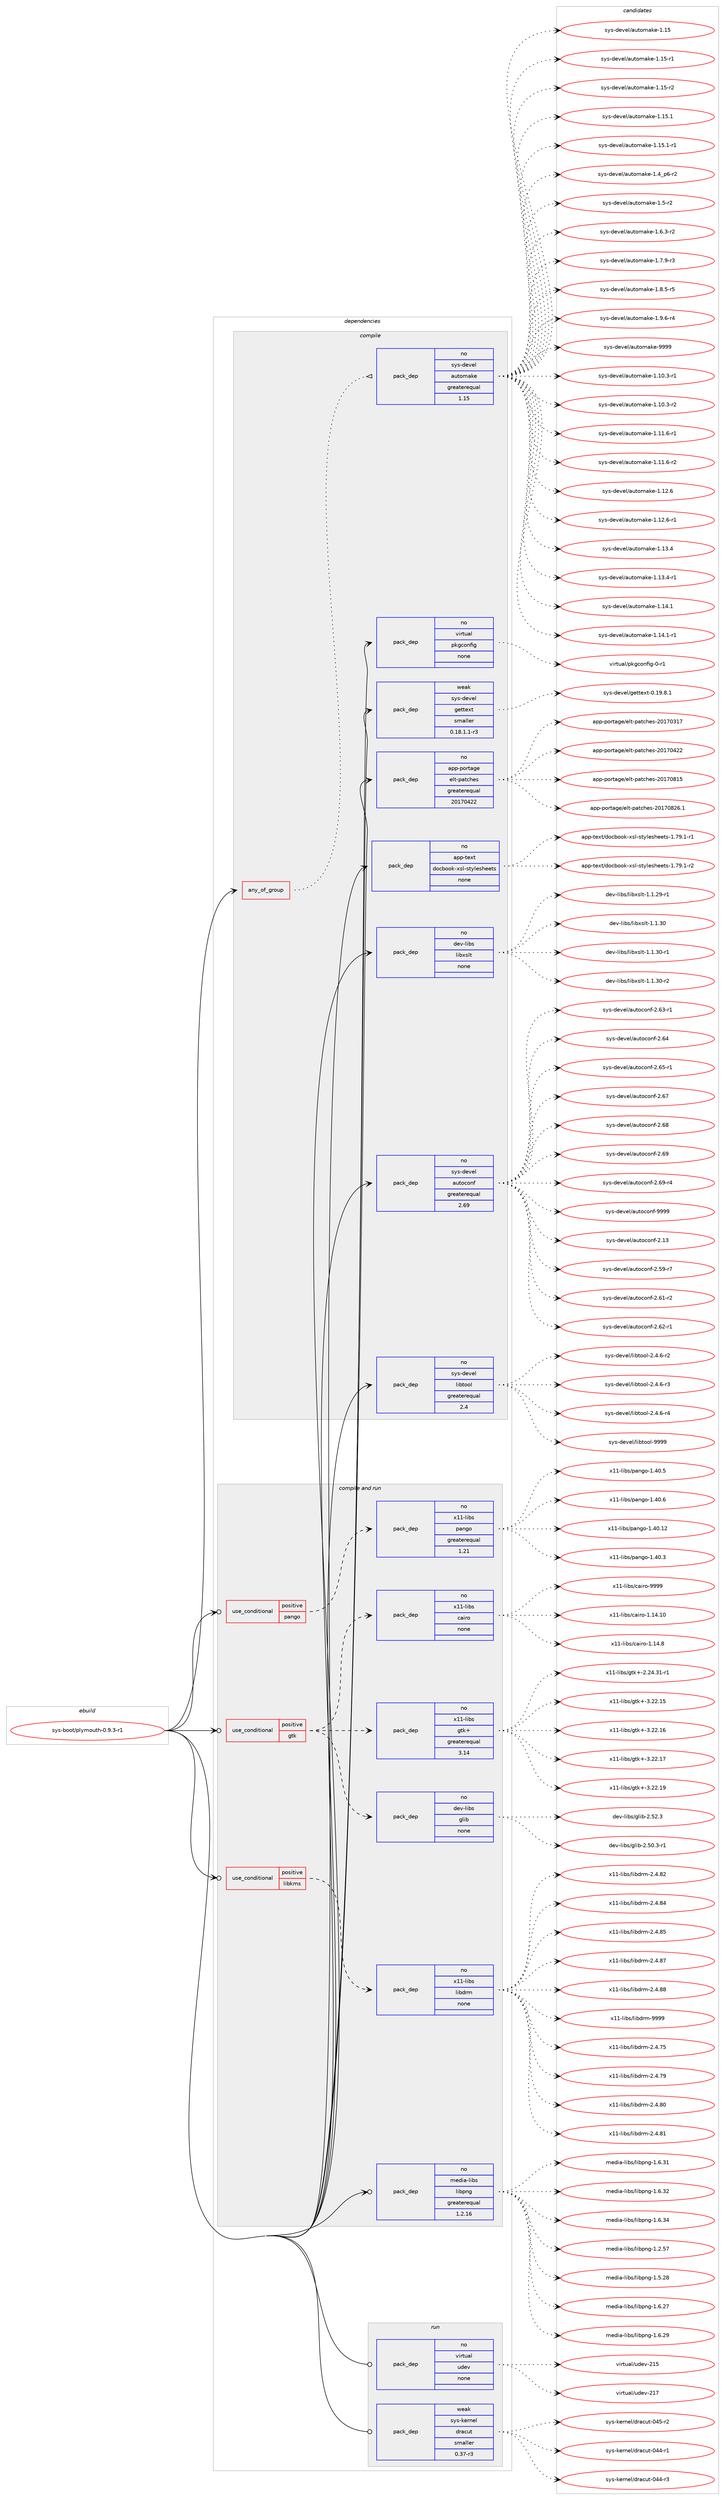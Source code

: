 digraph prolog {

# *************
# Graph options
# *************

newrank=true;
concentrate=true;
compound=true;
graph [rankdir=LR,fontname=Helvetica,fontsize=10,ranksep=1.5];#, ranksep=2.5, nodesep=0.2];
edge  [arrowhead=vee];
node  [fontname=Helvetica,fontsize=10];

# **********
# The ebuild
# **********

subgraph cluster_leftcol {
color=gray;
rank=same;
label=<<i>ebuild</i>>;
id [label="sys-boot/plymouth-0.9.3-r1", color=red, width=4, href="../sys-boot/plymouth-0.9.3-r1.svg"];
}

# ****************
# The dependencies
# ****************

subgraph cluster_midcol {
color=gray;
label=<<i>dependencies</i>>;
subgraph cluster_compile {
fillcolor="#eeeeee";
style=filled;
label=<<i>compile</i>>;
subgraph any8052 {
dependency477279 [label=<<TABLE BORDER="0" CELLBORDER="1" CELLSPACING="0" CELLPADDING="4"><TR><TD CELLPADDING="10">any_of_group</TD></TR></TABLE>>, shape=none, color=red];subgraph pack354054 {
dependency477280 [label=<<TABLE BORDER="0" CELLBORDER="1" CELLSPACING="0" CELLPADDING="4" WIDTH="220"><TR><TD ROWSPAN="6" CELLPADDING="30">pack_dep</TD></TR><TR><TD WIDTH="110">no</TD></TR><TR><TD>sys-devel</TD></TR><TR><TD>automake</TD></TR><TR><TD>greaterequal</TD></TR><TR><TD>1.15</TD></TR></TABLE>>, shape=none, color=blue];
}
dependency477279:e -> dependency477280:w [weight=20,style="dotted",arrowhead="oinv"];
}
id:e -> dependency477279:w [weight=20,style="solid",arrowhead="vee"];
subgraph pack354055 {
dependency477281 [label=<<TABLE BORDER="0" CELLBORDER="1" CELLSPACING="0" CELLPADDING="4" WIDTH="220"><TR><TD ROWSPAN="6" CELLPADDING="30">pack_dep</TD></TR><TR><TD WIDTH="110">no</TD></TR><TR><TD>app-portage</TD></TR><TR><TD>elt-patches</TD></TR><TR><TD>greaterequal</TD></TR><TR><TD>20170422</TD></TR></TABLE>>, shape=none, color=blue];
}
id:e -> dependency477281:w [weight=20,style="solid",arrowhead="vee"];
subgraph pack354056 {
dependency477282 [label=<<TABLE BORDER="0" CELLBORDER="1" CELLSPACING="0" CELLPADDING="4" WIDTH="220"><TR><TD ROWSPAN="6" CELLPADDING="30">pack_dep</TD></TR><TR><TD WIDTH="110">no</TD></TR><TR><TD>app-text</TD></TR><TR><TD>docbook-xsl-stylesheets</TD></TR><TR><TD>none</TD></TR><TR><TD></TD></TR></TABLE>>, shape=none, color=blue];
}
id:e -> dependency477282:w [weight=20,style="solid",arrowhead="vee"];
subgraph pack354057 {
dependency477283 [label=<<TABLE BORDER="0" CELLBORDER="1" CELLSPACING="0" CELLPADDING="4" WIDTH="220"><TR><TD ROWSPAN="6" CELLPADDING="30">pack_dep</TD></TR><TR><TD WIDTH="110">no</TD></TR><TR><TD>dev-libs</TD></TR><TR><TD>libxslt</TD></TR><TR><TD>none</TD></TR><TR><TD></TD></TR></TABLE>>, shape=none, color=blue];
}
id:e -> dependency477283:w [weight=20,style="solid",arrowhead="vee"];
subgraph pack354058 {
dependency477284 [label=<<TABLE BORDER="0" CELLBORDER="1" CELLSPACING="0" CELLPADDING="4" WIDTH="220"><TR><TD ROWSPAN="6" CELLPADDING="30">pack_dep</TD></TR><TR><TD WIDTH="110">no</TD></TR><TR><TD>sys-devel</TD></TR><TR><TD>autoconf</TD></TR><TR><TD>greaterequal</TD></TR><TR><TD>2.69</TD></TR></TABLE>>, shape=none, color=blue];
}
id:e -> dependency477284:w [weight=20,style="solid",arrowhead="vee"];
subgraph pack354059 {
dependency477285 [label=<<TABLE BORDER="0" CELLBORDER="1" CELLSPACING="0" CELLPADDING="4" WIDTH="220"><TR><TD ROWSPAN="6" CELLPADDING="30">pack_dep</TD></TR><TR><TD WIDTH="110">no</TD></TR><TR><TD>sys-devel</TD></TR><TR><TD>libtool</TD></TR><TR><TD>greaterequal</TD></TR><TR><TD>2.4</TD></TR></TABLE>>, shape=none, color=blue];
}
id:e -> dependency477285:w [weight=20,style="solid",arrowhead="vee"];
subgraph pack354060 {
dependency477286 [label=<<TABLE BORDER="0" CELLBORDER="1" CELLSPACING="0" CELLPADDING="4" WIDTH="220"><TR><TD ROWSPAN="6" CELLPADDING="30">pack_dep</TD></TR><TR><TD WIDTH="110">no</TD></TR><TR><TD>virtual</TD></TR><TR><TD>pkgconfig</TD></TR><TR><TD>none</TD></TR><TR><TD></TD></TR></TABLE>>, shape=none, color=blue];
}
id:e -> dependency477286:w [weight=20,style="solid",arrowhead="vee"];
subgraph pack354061 {
dependency477287 [label=<<TABLE BORDER="0" CELLBORDER="1" CELLSPACING="0" CELLPADDING="4" WIDTH="220"><TR><TD ROWSPAN="6" CELLPADDING="30">pack_dep</TD></TR><TR><TD WIDTH="110">weak</TD></TR><TR><TD>sys-devel</TD></TR><TR><TD>gettext</TD></TR><TR><TD>smaller</TD></TR><TR><TD>0.18.1.1-r3</TD></TR></TABLE>>, shape=none, color=blue];
}
id:e -> dependency477287:w [weight=20,style="solid",arrowhead="vee"];
}
subgraph cluster_compileandrun {
fillcolor="#eeeeee";
style=filled;
label=<<i>compile and run</i>>;
subgraph cond114898 {
dependency477288 [label=<<TABLE BORDER="0" CELLBORDER="1" CELLSPACING="0" CELLPADDING="4"><TR><TD ROWSPAN="3" CELLPADDING="10">use_conditional</TD></TR><TR><TD>positive</TD></TR><TR><TD>gtk</TD></TR></TABLE>>, shape=none, color=red];
subgraph pack354062 {
dependency477289 [label=<<TABLE BORDER="0" CELLBORDER="1" CELLSPACING="0" CELLPADDING="4" WIDTH="220"><TR><TD ROWSPAN="6" CELLPADDING="30">pack_dep</TD></TR><TR><TD WIDTH="110">no</TD></TR><TR><TD>dev-libs</TD></TR><TR><TD>glib</TD></TR><TR><TD>none</TD></TR><TR><TD></TD></TR></TABLE>>, shape=none, color=blue];
}
dependency477288:e -> dependency477289:w [weight=20,style="dashed",arrowhead="vee"];
subgraph pack354063 {
dependency477290 [label=<<TABLE BORDER="0" CELLBORDER="1" CELLSPACING="0" CELLPADDING="4" WIDTH="220"><TR><TD ROWSPAN="6" CELLPADDING="30">pack_dep</TD></TR><TR><TD WIDTH="110">no</TD></TR><TR><TD>x11-libs</TD></TR><TR><TD>gtk+</TD></TR><TR><TD>greaterequal</TD></TR><TR><TD>3.14</TD></TR></TABLE>>, shape=none, color=blue];
}
dependency477288:e -> dependency477290:w [weight=20,style="dashed",arrowhead="vee"];
subgraph pack354064 {
dependency477291 [label=<<TABLE BORDER="0" CELLBORDER="1" CELLSPACING="0" CELLPADDING="4" WIDTH="220"><TR><TD ROWSPAN="6" CELLPADDING="30">pack_dep</TD></TR><TR><TD WIDTH="110">no</TD></TR><TR><TD>x11-libs</TD></TR><TR><TD>cairo</TD></TR><TR><TD>none</TD></TR><TR><TD></TD></TR></TABLE>>, shape=none, color=blue];
}
dependency477288:e -> dependency477291:w [weight=20,style="dashed",arrowhead="vee"];
}
id:e -> dependency477288:w [weight=20,style="solid",arrowhead="odotvee"];
subgraph cond114899 {
dependency477292 [label=<<TABLE BORDER="0" CELLBORDER="1" CELLSPACING="0" CELLPADDING="4"><TR><TD ROWSPAN="3" CELLPADDING="10">use_conditional</TD></TR><TR><TD>positive</TD></TR><TR><TD>libkms</TD></TR></TABLE>>, shape=none, color=red];
subgraph pack354065 {
dependency477293 [label=<<TABLE BORDER="0" CELLBORDER="1" CELLSPACING="0" CELLPADDING="4" WIDTH="220"><TR><TD ROWSPAN="6" CELLPADDING="30">pack_dep</TD></TR><TR><TD WIDTH="110">no</TD></TR><TR><TD>x11-libs</TD></TR><TR><TD>libdrm</TD></TR><TR><TD>none</TD></TR><TR><TD></TD></TR></TABLE>>, shape=none, color=blue];
}
dependency477292:e -> dependency477293:w [weight=20,style="dashed",arrowhead="vee"];
}
id:e -> dependency477292:w [weight=20,style="solid",arrowhead="odotvee"];
subgraph cond114900 {
dependency477294 [label=<<TABLE BORDER="0" CELLBORDER="1" CELLSPACING="0" CELLPADDING="4"><TR><TD ROWSPAN="3" CELLPADDING="10">use_conditional</TD></TR><TR><TD>positive</TD></TR><TR><TD>pango</TD></TR></TABLE>>, shape=none, color=red];
subgraph pack354066 {
dependency477295 [label=<<TABLE BORDER="0" CELLBORDER="1" CELLSPACING="0" CELLPADDING="4" WIDTH="220"><TR><TD ROWSPAN="6" CELLPADDING="30">pack_dep</TD></TR><TR><TD WIDTH="110">no</TD></TR><TR><TD>x11-libs</TD></TR><TR><TD>pango</TD></TR><TR><TD>greaterequal</TD></TR><TR><TD>1.21</TD></TR></TABLE>>, shape=none, color=blue];
}
dependency477294:e -> dependency477295:w [weight=20,style="dashed",arrowhead="vee"];
}
id:e -> dependency477294:w [weight=20,style="solid",arrowhead="odotvee"];
subgraph pack354067 {
dependency477296 [label=<<TABLE BORDER="0" CELLBORDER="1" CELLSPACING="0" CELLPADDING="4" WIDTH="220"><TR><TD ROWSPAN="6" CELLPADDING="30">pack_dep</TD></TR><TR><TD WIDTH="110">no</TD></TR><TR><TD>media-libs</TD></TR><TR><TD>libpng</TD></TR><TR><TD>greaterequal</TD></TR><TR><TD>1.2.16</TD></TR></TABLE>>, shape=none, color=blue];
}
id:e -> dependency477296:w [weight=20,style="solid",arrowhead="odotvee"];
}
subgraph cluster_run {
fillcolor="#eeeeee";
style=filled;
label=<<i>run</i>>;
subgraph pack354068 {
dependency477297 [label=<<TABLE BORDER="0" CELLBORDER="1" CELLSPACING="0" CELLPADDING="4" WIDTH="220"><TR><TD ROWSPAN="6" CELLPADDING="30">pack_dep</TD></TR><TR><TD WIDTH="110">no</TD></TR><TR><TD>virtual</TD></TR><TR><TD>udev</TD></TR><TR><TD>none</TD></TR><TR><TD></TD></TR></TABLE>>, shape=none, color=blue];
}
id:e -> dependency477297:w [weight=20,style="solid",arrowhead="odot"];
subgraph pack354069 {
dependency477298 [label=<<TABLE BORDER="0" CELLBORDER="1" CELLSPACING="0" CELLPADDING="4" WIDTH="220"><TR><TD ROWSPAN="6" CELLPADDING="30">pack_dep</TD></TR><TR><TD WIDTH="110">weak</TD></TR><TR><TD>sys-kernel</TD></TR><TR><TD>dracut</TD></TR><TR><TD>smaller</TD></TR><TR><TD>0.37-r3</TD></TR></TABLE>>, shape=none, color=blue];
}
id:e -> dependency477298:w [weight=20,style="solid",arrowhead="odot"];
}
}

# **************
# The candidates
# **************

subgraph cluster_choices {
rank=same;
color=gray;
label=<<i>candidates</i>>;

subgraph choice354054 {
color=black;
nodesep=1;
choice11512111545100101118101108479711711611110997107101454946494846514511449 [label="sys-devel/automake-1.10.3-r1", color=red, width=4,href="../sys-devel/automake-1.10.3-r1.svg"];
choice11512111545100101118101108479711711611110997107101454946494846514511450 [label="sys-devel/automake-1.10.3-r2", color=red, width=4,href="../sys-devel/automake-1.10.3-r2.svg"];
choice11512111545100101118101108479711711611110997107101454946494946544511449 [label="sys-devel/automake-1.11.6-r1", color=red, width=4,href="../sys-devel/automake-1.11.6-r1.svg"];
choice11512111545100101118101108479711711611110997107101454946494946544511450 [label="sys-devel/automake-1.11.6-r2", color=red, width=4,href="../sys-devel/automake-1.11.6-r2.svg"];
choice1151211154510010111810110847971171161111099710710145494649504654 [label="sys-devel/automake-1.12.6", color=red, width=4,href="../sys-devel/automake-1.12.6.svg"];
choice11512111545100101118101108479711711611110997107101454946495046544511449 [label="sys-devel/automake-1.12.6-r1", color=red, width=4,href="../sys-devel/automake-1.12.6-r1.svg"];
choice1151211154510010111810110847971171161111099710710145494649514652 [label="sys-devel/automake-1.13.4", color=red, width=4,href="../sys-devel/automake-1.13.4.svg"];
choice11512111545100101118101108479711711611110997107101454946495146524511449 [label="sys-devel/automake-1.13.4-r1", color=red, width=4,href="../sys-devel/automake-1.13.4-r1.svg"];
choice1151211154510010111810110847971171161111099710710145494649524649 [label="sys-devel/automake-1.14.1", color=red, width=4,href="../sys-devel/automake-1.14.1.svg"];
choice11512111545100101118101108479711711611110997107101454946495246494511449 [label="sys-devel/automake-1.14.1-r1", color=red, width=4,href="../sys-devel/automake-1.14.1-r1.svg"];
choice115121115451001011181011084797117116111109971071014549464953 [label="sys-devel/automake-1.15", color=red, width=4,href="../sys-devel/automake-1.15.svg"];
choice1151211154510010111810110847971171161111099710710145494649534511449 [label="sys-devel/automake-1.15-r1", color=red, width=4,href="../sys-devel/automake-1.15-r1.svg"];
choice1151211154510010111810110847971171161111099710710145494649534511450 [label="sys-devel/automake-1.15-r2", color=red, width=4,href="../sys-devel/automake-1.15-r2.svg"];
choice1151211154510010111810110847971171161111099710710145494649534649 [label="sys-devel/automake-1.15.1", color=red, width=4,href="../sys-devel/automake-1.15.1.svg"];
choice11512111545100101118101108479711711611110997107101454946495346494511449 [label="sys-devel/automake-1.15.1-r1", color=red, width=4,href="../sys-devel/automake-1.15.1-r1.svg"];
choice115121115451001011181011084797117116111109971071014549465295112544511450 [label="sys-devel/automake-1.4_p6-r2", color=red, width=4,href="../sys-devel/automake-1.4_p6-r2.svg"];
choice11512111545100101118101108479711711611110997107101454946534511450 [label="sys-devel/automake-1.5-r2", color=red, width=4,href="../sys-devel/automake-1.5-r2.svg"];
choice115121115451001011181011084797117116111109971071014549465446514511450 [label="sys-devel/automake-1.6.3-r2", color=red, width=4,href="../sys-devel/automake-1.6.3-r2.svg"];
choice115121115451001011181011084797117116111109971071014549465546574511451 [label="sys-devel/automake-1.7.9-r3", color=red, width=4,href="../sys-devel/automake-1.7.9-r3.svg"];
choice115121115451001011181011084797117116111109971071014549465646534511453 [label="sys-devel/automake-1.8.5-r5", color=red, width=4,href="../sys-devel/automake-1.8.5-r5.svg"];
choice115121115451001011181011084797117116111109971071014549465746544511452 [label="sys-devel/automake-1.9.6-r4", color=red, width=4,href="../sys-devel/automake-1.9.6-r4.svg"];
choice115121115451001011181011084797117116111109971071014557575757 [label="sys-devel/automake-9999", color=red, width=4,href="../sys-devel/automake-9999.svg"];
dependency477280:e -> choice11512111545100101118101108479711711611110997107101454946494846514511449:w [style=dotted,weight="100"];
dependency477280:e -> choice11512111545100101118101108479711711611110997107101454946494846514511450:w [style=dotted,weight="100"];
dependency477280:e -> choice11512111545100101118101108479711711611110997107101454946494946544511449:w [style=dotted,weight="100"];
dependency477280:e -> choice11512111545100101118101108479711711611110997107101454946494946544511450:w [style=dotted,weight="100"];
dependency477280:e -> choice1151211154510010111810110847971171161111099710710145494649504654:w [style=dotted,weight="100"];
dependency477280:e -> choice11512111545100101118101108479711711611110997107101454946495046544511449:w [style=dotted,weight="100"];
dependency477280:e -> choice1151211154510010111810110847971171161111099710710145494649514652:w [style=dotted,weight="100"];
dependency477280:e -> choice11512111545100101118101108479711711611110997107101454946495146524511449:w [style=dotted,weight="100"];
dependency477280:e -> choice1151211154510010111810110847971171161111099710710145494649524649:w [style=dotted,weight="100"];
dependency477280:e -> choice11512111545100101118101108479711711611110997107101454946495246494511449:w [style=dotted,weight="100"];
dependency477280:e -> choice115121115451001011181011084797117116111109971071014549464953:w [style=dotted,weight="100"];
dependency477280:e -> choice1151211154510010111810110847971171161111099710710145494649534511449:w [style=dotted,weight="100"];
dependency477280:e -> choice1151211154510010111810110847971171161111099710710145494649534511450:w [style=dotted,weight="100"];
dependency477280:e -> choice1151211154510010111810110847971171161111099710710145494649534649:w [style=dotted,weight="100"];
dependency477280:e -> choice11512111545100101118101108479711711611110997107101454946495346494511449:w [style=dotted,weight="100"];
dependency477280:e -> choice115121115451001011181011084797117116111109971071014549465295112544511450:w [style=dotted,weight="100"];
dependency477280:e -> choice11512111545100101118101108479711711611110997107101454946534511450:w [style=dotted,weight="100"];
dependency477280:e -> choice115121115451001011181011084797117116111109971071014549465446514511450:w [style=dotted,weight="100"];
dependency477280:e -> choice115121115451001011181011084797117116111109971071014549465546574511451:w [style=dotted,weight="100"];
dependency477280:e -> choice115121115451001011181011084797117116111109971071014549465646534511453:w [style=dotted,weight="100"];
dependency477280:e -> choice115121115451001011181011084797117116111109971071014549465746544511452:w [style=dotted,weight="100"];
dependency477280:e -> choice115121115451001011181011084797117116111109971071014557575757:w [style=dotted,weight="100"];
}
subgraph choice354055 {
color=black;
nodesep=1;
choice97112112451121111141169710310147101108116451129711699104101115455048495548514955 [label="app-portage/elt-patches-20170317", color=red, width=4,href="../app-portage/elt-patches-20170317.svg"];
choice97112112451121111141169710310147101108116451129711699104101115455048495548525050 [label="app-portage/elt-patches-20170422", color=red, width=4,href="../app-portage/elt-patches-20170422.svg"];
choice97112112451121111141169710310147101108116451129711699104101115455048495548564953 [label="app-portage/elt-patches-20170815", color=red, width=4,href="../app-portage/elt-patches-20170815.svg"];
choice971121124511211111411697103101471011081164511297116991041011154550484955485650544649 [label="app-portage/elt-patches-20170826.1", color=red, width=4,href="../app-portage/elt-patches-20170826.1.svg"];
dependency477281:e -> choice97112112451121111141169710310147101108116451129711699104101115455048495548514955:w [style=dotted,weight="100"];
dependency477281:e -> choice97112112451121111141169710310147101108116451129711699104101115455048495548525050:w [style=dotted,weight="100"];
dependency477281:e -> choice97112112451121111141169710310147101108116451129711699104101115455048495548564953:w [style=dotted,weight="100"];
dependency477281:e -> choice971121124511211111411697103101471011081164511297116991041011154550484955485650544649:w [style=dotted,weight="100"];
}
subgraph choice354056 {
color=black;
nodesep=1;
choice97112112451161011201164710011199981111111074512011510845115116121108101115104101101116115454946555746494511449 [label="app-text/docbook-xsl-stylesheets-1.79.1-r1", color=red, width=4,href="../app-text/docbook-xsl-stylesheets-1.79.1-r1.svg"];
choice97112112451161011201164710011199981111111074512011510845115116121108101115104101101116115454946555746494511450 [label="app-text/docbook-xsl-stylesheets-1.79.1-r2", color=red, width=4,href="../app-text/docbook-xsl-stylesheets-1.79.1-r2.svg"];
dependency477282:e -> choice97112112451161011201164710011199981111111074512011510845115116121108101115104101101116115454946555746494511449:w [style=dotted,weight="100"];
dependency477282:e -> choice97112112451161011201164710011199981111111074512011510845115116121108101115104101101116115454946555746494511450:w [style=dotted,weight="100"];
}
subgraph choice354057 {
color=black;
nodesep=1;
choice10010111845108105981154710810598120115108116454946494650574511449 [label="dev-libs/libxslt-1.1.29-r1", color=red, width=4,href="../dev-libs/libxslt-1.1.29-r1.svg"];
choice1001011184510810598115471081059812011510811645494649465148 [label="dev-libs/libxslt-1.1.30", color=red, width=4,href="../dev-libs/libxslt-1.1.30.svg"];
choice10010111845108105981154710810598120115108116454946494651484511449 [label="dev-libs/libxslt-1.1.30-r1", color=red, width=4,href="../dev-libs/libxslt-1.1.30-r1.svg"];
choice10010111845108105981154710810598120115108116454946494651484511450 [label="dev-libs/libxslt-1.1.30-r2", color=red, width=4,href="../dev-libs/libxslt-1.1.30-r2.svg"];
dependency477283:e -> choice10010111845108105981154710810598120115108116454946494650574511449:w [style=dotted,weight="100"];
dependency477283:e -> choice1001011184510810598115471081059812011510811645494649465148:w [style=dotted,weight="100"];
dependency477283:e -> choice10010111845108105981154710810598120115108116454946494651484511449:w [style=dotted,weight="100"];
dependency477283:e -> choice10010111845108105981154710810598120115108116454946494651484511450:w [style=dotted,weight="100"];
}
subgraph choice354058 {
color=black;
nodesep=1;
choice115121115451001011181011084797117116111991111101024550464951 [label="sys-devel/autoconf-2.13", color=red, width=4,href="../sys-devel/autoconf-2.13.svg"];
choice1151211154510010111810110847971171161119911111010245504653574511455 [label="sys-devel/autoconf-2.59-r7", color=red, width=4,href="../sys-devel/autoconf-2.59-r7.svg"];
choice1151211154510010111810110847971171161119911111010245504654494511450 [label="sys-devel/autoconf-2.61-r2", color=red, width=4,href="../sys-devel/autoconf-2.61-r2.svg"];
choice1151211154510010111810110847971171161119911111010245504654504511449 [label="sys-devel/autoconf-2.62-r1", color=red, width=4,href="../sys-devel/autoconf-2.62-r1.svg"];
choice1151211154510010111810110847971171161119911111010245504654514511449 [label="sys-devel/autoconf-2.63-r1", color=red, width=4,href="../sys-devel/autoconf-2.63-r1.svg"];
choice115121115451001011181011084797117116111991111101024550465452 [label="sys-devel/autoconf-2.64", color=red, width=4,href="../sys-devel/autoconf-2.64.svg"];
choice1151211154510010111810110847971171161119911111010245504654534511449 [label="sys-devel/autoconf-2.65-r1", color=red, width=4,href="../sys-devel/autoconf-2.65-r1.svg"];
choice115121115451001011181011084797117116111991111101024550465455 [label="sys-devel/autoconf-2.67", color=red, width=4,href="../sys-devel/autoconf-2.67.svg"];
choice115121115451001011181011084797117116111991111101024550465456 [label="sys-devel/autoconf-2.68", color=red, width=4,href="../sys-devel/autoconf-2.68.svg"];
choice115121115451001011181011084797117116111991111101024550465457 [label="sys-devel/autoconf-2.69", color=red, width=4,href="../sys-devel/autoconf-2.69.svg"];
choice1151211154510010111810110847971171161119911111010245504654574511452 [label="sys-devel/autoconf-2.69-r4", color=red, width=4,href="../sys-devel/autoconf-2.69-r4.svg"];
choice115121115451001011181011084797117116111991111101024557575757 [label="sys-devel/autoconf-9999", color=red, width=4,href="../sys-devel/autoconf-9999.svg"];
dependency477284:e -> choice115121115451001011181011084797117116111991111101024550464951:w [style=dotted,weight="100"];
dependency477284:e -> choice1151211154510010111810110847971171161119911111010245504653574511455:w [style=dotted,weight="100"];
dependency477284:e -> choice1151211154510010111810110847971171161119911111010245504654494511450:w [style=dotted,weight="100"];
dependency477284:e -> choice1151211154510010111810110847971171161119911111010245504654504511449:w [style=dotted,weight="100"];
dependency477284:e -> choice1151211154510010111810110847971171161119911111010245504654514511449:w [style=dotted,weight="100"];
dependency477284:e -> choice115121115451001011181011084797117116111991111101024550465452:w [style=dotted,weight="100"];
dependency477284:e -> choice1151211154510010111810110847971171161119911111010245504654534511449:w [style=dotted,weight="100"];
dependency477284:e -> choice115121115451001011181011084797117116111991111101024550465455:w [style=dotted,weight="100"];
dependency477284:e -> choice115121115451001011181011084797117116111991111101024550465456:w [style=dotted,weight="100"];
dependency477284:e -> choice115121115451001011181011084797117116111991111101024550465457:w [style=dotted,weight="100"];
dependency477284:e -> choice1151211154510010111810110847971171161119911111010245504654574511452:w [style=dotted,weight="100"];
dependency477284:e -> choice115121115451001011181011084797117116111991111101024557575757:w [style=dotted,weight="100"];
}
subgraph choice354059 {
color=black;
nodesep=1;
choice1151211154510010111810110847108105981161111111084550465246544511450 [label="sys-devel/libtool-2.4.6-r2", color=red, width=4,href="../sys-devel/libtool-2.4.6-r2.svg"];
choice1151211154510010111810110847108105981161111111084550465246544511451 [label="sys-devel/libtool-2.4.6-r3", color=red, width=4,href="../sys-devel/libtool-2.4.6-r3.svg"];
choice1151211154510010111810110847108105981161111111084550465246544511452 [label="sys-devel/libtool-2.4.6-r4", color=red, width=4,href="../sys-devel/libtool-2.4.6-r4.svg"];
choice1151211154510010111810110847108105981161111111084557575757 [label="sys-devel/libtool-9999", color=red, width=4,href="../sys-devel/libtool-9999.svg"];
dependency477285:e -> choice1151211154510010111810110847108105981161111111084550465246544511450:w [style=dotted,weight="100"];
dependency477285:e -> choice1151211154510010111810110847108105981161111111084550465246544511451:w [style=dotted,weight="100"];
dependency477285:e -> choice1151211154510010111810110847108105981161111111084550465246544511452:w [style=dotted,weight="100"];
dependency477285:e -> choice1151211154510010111810110847108105981161111111084557575757:w [style=dotted,weight="100"];
}
subgraph choice354060 {
color=black;
nodesep=1;
choice11810511411611797108471121071039911111010210510345484511449 [label="virtual/pkgconfig-0-r1", color=red, width=4,href="../virtual/pkgconfig-0-r1.svg"];
dependency477286:e -> choice11810511411611797108471121071039911111010210510345484511449:w [style=dotted,weight="100"];
}
subgraph choice354061 {
color=black;
nodesep=1;
choice1151211154510010111810110847103101116116101120116454846495746564649 [label="sys-devel/gettext-0.19.8.1", color=red, width=4,href="../sys-devel/gettext-0.19.8.1.svg"];
dependency477287:e -> choice1151211154510010111810110847103101116116101120116454846495746564649:w [style=dotted,weight="100"];
}
subgraph choice354062 {
color=black;
nodesep=1;
choice10010111845108105981154710310810598455046534846514511449 [label="dev-libs/glib-2.50.3-r1", color=red, width=4,href="../dev-libs/glib-2.50.3-r1.svg"];
choice1001011184510810598115471031081059845504653504651 [label="dev-libs/glib-2.52.3", color=red, width=4,href="../dev-libs/glib-2.52.3.svg"];
dependency477289:e -> choice10010111845108105981154710310810598455046534846514511449:w [style=dotted,weight="100"];
dependency477289:e -> choice1001011184510810598115471031081059845504653504651:w [style=dotted,weight="100"];
}
subgraph choice354063 {
color=black;
nodesep=1;
choice12049494510810598115471031161074345504650524651494511449 [label="x11-libs/gtk+-2.24.31-r1", color=red, width=4,href="../x11-libs/gtk+-2.24.31-r1.svg"];
choice1204949451081059811547103116107434551465050464953 [label="x11-libs/gtk+-3.22.15", color=red, width=4,href="../x11-libs/gtk+-3.22.15.svg"];
choice1204949451081059811547103116107434551465050464954 [label="x11-libs/gtk+-3.22.16", color=red, width=4,href="../x11-libs/gtk+-3.22.16.svg"];
choice1204949451081059811547103116107434551465050464955 [label="x11-libs/gtk+-3.22.17", color=red, width=4,href="../x11-libs/gtk+-3.22.17.svg"];
choice1204949451081059811547103116107434551465050464957 [label="x11-libs/gtk+-3.22.19", color=red, width=4,href="../x11-libs/gtk+-3.22.19.svg"];
dependency477290:e -> choice12049494510810598115471031161074345504650524651494511449:w [style=dotted,weight="100"];
dependency477290:e -> choice1204949451081059811547103116107434551465050464953:w [style=dotted,weight="100"];
dependency477290:e -> choice1204949451081059811547103116107434551465050464954:w [style=dotted,weight="100"];
dependency477290:e -> choice1204949451081059811547103116107434551465050464955:w [style=dotted,weight="100"];
dependency477290:e -> choice1204949451081059811547103116107434551465050464957:w [style=dotted,weight="100"];
}
subgraph choice354064 {
color=black;
nodesep=1;
choice120494945108105981154799971051141114549464952464948 [label="x11-libs/cairo-1.14.10", color=red, width=4,href="../x11-libs/cairo-1.14.10.svg"];
choice1204949451081059811547999710511411145494649524656 [label="x11-libs/cairo-1.14.8", color=red, width=4,href="../x11-libs/cairo-1.14.8.svg"];
choice120494945108105981154799971051141114557575757 [label="x11-libs/cairo-9999", color=red, width=4,href="../x11-libs/cairo-9999.svg"];
dependency477291:e -> choice120494945108105981154799971051141114549464952464948:w [style=dotted,weight="100"];
dependency477291:e -> choice1204949451081059811547999710511411145494649524656:w [style=dotted,weight="100"];
dependency477291:e -> choice120494945108105981154799971051141114557575757:w [style=dotted,weight="100"];
}
subgraph choice354065 {
color=black;
nodesep=1;
choice12049494510810598115471081059810011410945504652465553 [label="x11-libs/libdrm-2.4.75", color=red, width=4,href="../x11-libs/libdrm-2.4.75.svg"];
choice12049494510810598115471081059810011410945504652465557 [label="x11-libs/libdrm-2.4.79", color=red, width=4,href="../x11-libs/libdrm-2.4.79.svg"];
choice12049494510810598115471081059810011410945504652465648 [label="x11-libs/libdrm-2.4.80", color=red, width=4,href="../x11-libs/libdrm-2.4.80.svg"];
choice12049494510810598115471081059810011410945504652465649 [label="x11-libs/libdrm-2.4.81", color=red, width=4,href="../x11-libs/libdrm-2.4.81.svg"];
choice12049494510810598115471081059810011410945504652465650 [label="x11-libs/libdrm-2.4.82", color=red, width=4,href="../x11-libs/libdrm-2.4.82.svg"];
choice12049494510810598115471081059810011410945504652465652 [label="x11-libs/libdrm-2.4.84", color=red, width=4,href="../x11-libs/libdrm-2.4.84.svg"];
choice12049494510810598115471081059810011410945504652465653 [label="x11-libs/libdrm-2.4.85", color=red, width=4,href="../x11-libs/libdrm-2.4.85.svg"];
choice12049494510810598115471081059810011410945504652465655 [label="x11-libs/libdrm-2.4.87", color=red, width=4,href="../x11-libs/libdrm-2.4.87.svg"];
choice12049494510810598115471081059810011410945504652465656 [label="x11-libs/libdrm-2.4.88", color=red, width=4,href="../x11-libs/libdrm-2.4.88.svg"];
choice1204949451081059811547108105981001141094557575757 [label="x11-libs/libdrm-9999", color=red, width=4,href="../x11-libs/libdrm-9999.svg"];
dependency477293:e -> choice12049494510810598115471081059810011410945504652465553:w [style=dotted,weight="100"];
dependency477293:e -> choice12049494510810598115471081059810011410945504652465557:w [style=dotted,weight="100"];
dependency477293:e -> choice12049494510810598115471081059810011410945504652465648:w [style=dotted,weight="100"];
dependency477293:e -> choice12049494510810598115471081059810011410945504652465649:w [style=dotted,weight="100"];
dependency477293:e -> choice12049494510810598115471081059810011410945504652465650:w [style=dotted,weight="100"];
dependency477293:e -> choice12049494510810598115471081059810011410945504652465652:w [style=dotted,weight="100"];
dependency477293:e -> choice12049494510810598115471081059810011410945504652465653:w [style=dotted,weight="100"];
dependency477293:e -> choice12049494510810598115471081059810011410945504652465655:w [style=dotted,weight="100"];
dependency477293:e -> choice12049494510810598115471081059810011410945504652465656:w [style=dotted,weight="100"];
dependency477293:e -> choice1204949451081059811547108105981001141094557575757:w [style=dotted,weight="100"];
}
subgraph choice354066 {
color=black;
nodesep=1;
choice1204949451081059811547112971101031114549465248464950 [label="x11-libs/pango-1.40.12", color=red, width=4,href="../x11-libs/pango-1.40.12.svg"];
choice12049494510810598115471129711010311145494652484651 [label="x11-libs/pango-1.40.3", color=red, width=4,href="../x11-libs/pango-1.40.3.svg"];
choice12049494510810598115471129711010311145494652484653 [label="x11-libs/pango-1.40.5", color=red, width=4,href="../x11-libs/pango-1.40.5.svg"];
choice12049494510810598115471129711010311145494652484654 [label="x11-libs/pango-1.40.6", color=red, width=4,href="../x11-libs/pango-1.40.6.svg"];
dependency477295:e -> choice1204949451081059811547112971101031114549465248464950:w [style=dotted,weight="100"];
dependency477295:e -> choice12049494510810598115471129711010311145494652484651:w [style=dotted,weight="100"];
dependency477295:e -> choice12049494510810598115471129711010311145494652484653:w [style=dotted,weight="100"];
dependency477295:e -> choice12049494510810598115471129711010311145494652484654:w [style=dotted,weight="100"];
}
subgraph choice354067 {
color=black;
nodesep=1;
choice109101100105974510810598115471081059811211010345494650465355 [label="media-libs/libpng-1.2.57", color=red, width=4,href="../media-libs/libpng-1.2.57.svg"];
choice109101100105974510810598115471081059811211010345494653465056 [label="media-libs/libpng-1.5.28", color=red, width=4,href="../media-libs/libpng-1.5.28.svg"];
choice109101100105974510810598115471081059811211010345494654465055 [label="media-libs/libpng-1.6.27", color=red, width=4,href="../media-libs/libpng-1.6.27.svg"];
choice109101100105974510810598115471081059811211010345494654465057 [label="media-libs/libpng-1.6.29", color=red, width=4,href="../media-libs/libpng-1.6.29.svg"];
choice109101100105974510810598115471081059811211010345494654465149 [label="media-libs/libpng-1.6.31", color=red, width=4,href="../media-libs/libpng-1.6.31.svg"];
choice109101100105974510810598115471081059811211010345494654465150 [label="media-libs/libpng-1.6.32", color=red, width=4,href="../media-libs/libpng-1.6.32.svg"];
choice109101100105974510810598115471081059811211010345494654465152 [label="media-libs/libpng-1.6.34", color=red, width=4,href="../media-libs/libpng-1.6.34.svg"];
dependency477296:e -> choice109101100105974510810598115471081059811211010345494650465355:w [style=dotted,weight="100"];
dependency477296:e -> choice109101100105974510810598115471081059811211010345494653465056:w [style=dotted,weight="100"];
dependency477296:e -> choice109101100105974510810598115471081059811211010345494654465055:w [style=dotted,weight="100"];
dependency477296:e -> choice109101100105974510810598115471081059811211010345494654465057:w [style=dotted,weight="100"];
dependency477296:e -> choice109101100105974510810598115471081059811211010345494654465149:w [style=dotted,weight="100"];
dependency477296:e -> choice109101100105974510810598115471081059811211010345494654465150:w [style=dotted,weight="100"];
dependency477296:e -> choice109101100105974510810598115471081059811211010345494654465152:w [style=dotted,weight="100"];
}
subgraph choice354068 {
color=black;
nodesep=1;
choice118105114116117971084711710010111845504953 [label="virtual/udev-215", color=red, width=4,href="../virtual/udev-215.svg"];
choice118105114116117971084711710010111845504955 [label="virtual/udev-217", color=red, width=4,href="../virtual/udev-217.svg"];
dependency477297:e -> choice118105114116117971084711710010111845504953:w [style=dotted,weight="100"];
dependency477297:e -> choice118105114116117971084711710010111845504955:w [style=dotted,weight="100"];
}
subgraph choice354069 {
color=black;
nodesep=1;
choice11512111545107101114110101108471001149799117116454852524511449 [label="sys-kernel/dracut-044-r1", color=red, width=4,href="../sys-kernel/dracut-044-r1.svg"];
choice11512111545107101114110101108471001149799117116454852524511451 [label="sys-kernel/dracut-044-r3", color=red, width=4,href="../sys-kernel/dracut-044-r3.svg"];
choice11512111545107101114110101108471001149799117116454852534511450 [label="sys-kernel/dracut-045-r2", color=red, width=4,href="../sys-kernel/dracut-045-r2.svg"];
dependency477298:e -> choice11512111545107101114110101108471001149799117116454852524511449:w [style=dotted,weight="100"];
dependency477298:e -> choice11512111545107101114110101108471001149799117116454852524511451:w [style=dotted,weight="100"];
dependency477298:e -> choice11512111545107101114110101108471001149799117116454852534511450:w [style=dotted,weight="100"];
}
}

}
